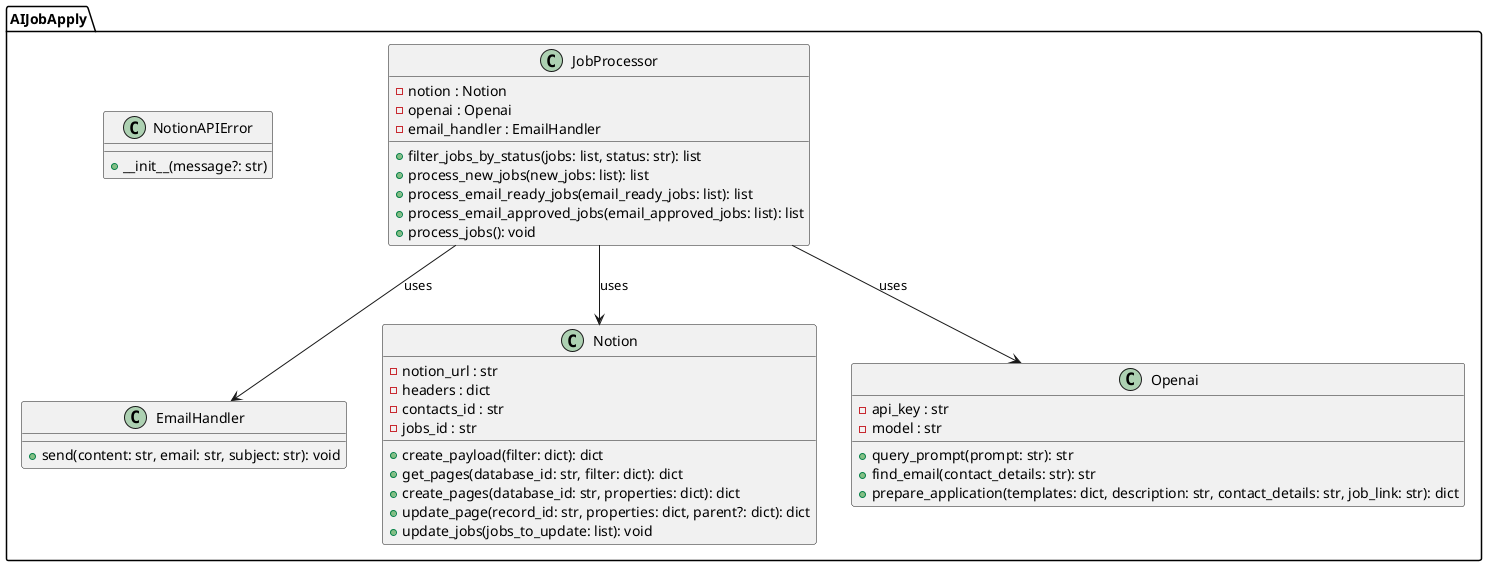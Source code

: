 @startuml AIJobApply_UML

package "AIJobApply" {

    class JobProcessor {
        - notion : Notion
        - openai : Openai
        - email_handler : EmailHandler
        + filter_jobs_by_status(jobs: list, status: str): list
        + process_new_jobs(new_jobs: list): list
        + process_email_ready_jobs(email_ready_jobs: list): list
        + process_email_approved_jobs(email_approved_jobs: list): list
        + process_jobs(): void
    }
    
    class EmailHandler {
        + send(content: str, email: str, subject: str): void
    }
    
    class Notion {
        - notion_url : str
        - headers : dict
        - contacts_id : str
        - jobs_id : str
        + create_payload(filter: dict): dict
        + get_pages(database_id: str, filter: dict): dict
        + create_pages(database_id: str, properties: dict): dict
        + update_page(record_id: str, properties: dict, parent?: dict): dict
        + update_jobs(jobs_to_update: list): void
    }
    
    class Openai {
        - api_key : str
        - model : str
        + query_prompt(prompt: str): str
        + find_email(contact_details: str): str
        + prepare_application(templates: dict, description: str, contact_details: str, job_link: str): dict
    }
    
    class NotionAPIError {
        + __init__(message?: str)
    }

    JobProcessor --> Notion : uses
    JobProcessor --> Openai : uses
    JobProcessor --> EmailHandler : uses
}
@enduml
